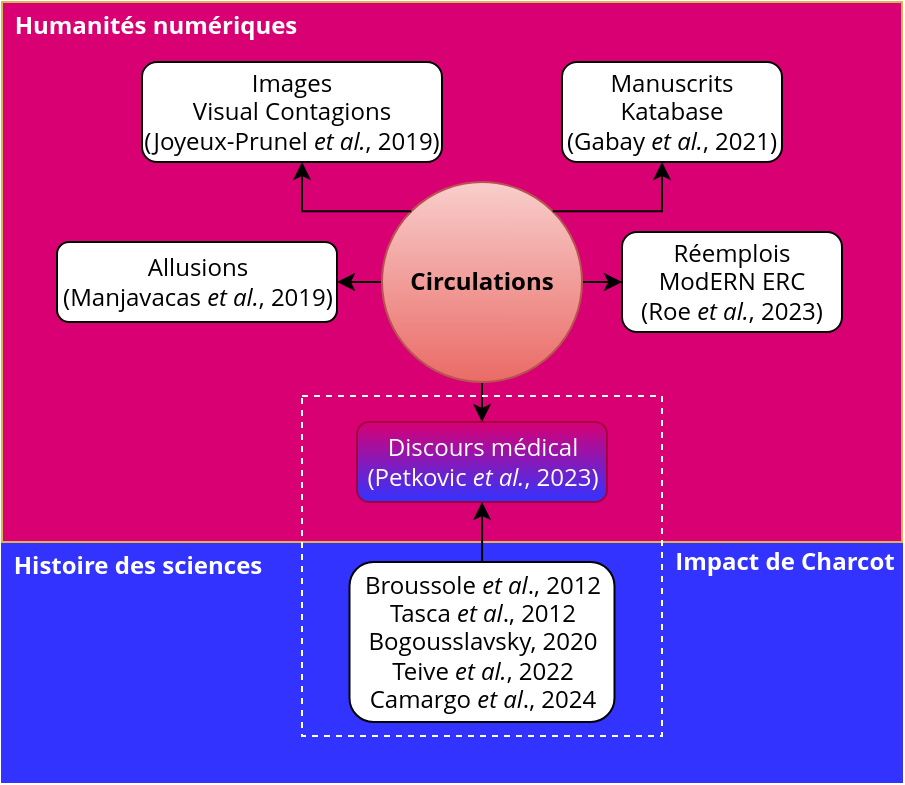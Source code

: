 <mxfile version="24.0.7" type="device">
  <diagram name="Page-1" id="lZD87ZvdyWmfelqKNNoe">
    <mxGraphModel dx="715" dy="412" grid="1" gridSize="10" guides="1" tooltips="1" connect="1" arrows="1" fold="1" page="1" pageScale="1" pageWidth="827" pageHeight="1169" math="0" shadow="0">
      <root>
        <mxCell id="0" />
        <mxCell id="1" parent="0" />
        <mxCell id="5qiXRz38ccx-v7tAVzvs-22" value="" style="rounded=0;whiteSpace=wrap;html=1;fillColor=#3333FF;strokeColor=#3333FF;fontFamily=Open Sans;" vertex="1" parent="1">
          <mxGeometry x="90" y="340" width="450" height="120" as="geometry" />
        </mxCell>
        <mxCell id="5qiXRz38ccx-v7tAVzvs-17" value="" style="rounded=0;whiteSpace=wrap;html=1;fillColor=#D80073;strokeColor=#d6b656;fontFamily=Open Sans;" vertex="1" parent="1">
          <mxGeometry x="90" y="70" width="450" height="270" as="geometry" />
        </mxCell>
        <mxCell id="5qiXRz38ccx-v7tAVzvs-2" value="&lt;div&gt;Manuscrits&lt;/div&gt;&lt;div&gt;Katabase&lt;br&gt;&lt;/div&gt;&lt;div&gt;(Gabay &lt;i&gt;et al.&lt;/i&gt;, 2021)&lt;br&gt;&lt;/div&gt;" style="rounded=1;whiteSpace=wrap;html=1;fontFamily=Open Sans;" vertex="1" parent="1">
          <mxGeometry x="370" y="100" width="110" height="50" as="geometry" />
        </mxCell>
        <mxCell id="5qiXRz38ccx-v7tAVzvs-8" value="" style="edgeStyle=orthogonalEdgeStyle;rounded=0;orthogonalLoop=1;jettySize=auto;html=1;fontFamily=Open Sans;" edge="1" parent="1" source="5qiXRz38ccx-v7tAVzvs-3" target="5qiXRz38ccx-v7tAVzvs-5">
          <mxGeometry relative="1" as="geometry" />
        </mxCell>
        <mxCell id="5qiXRz38ccx-v7tAVzvs-9" value="" style="edgeStyle=orthogonalEdgeStyle;rounded=0;orthogonalLoop=1;jettySize=auto;html=1;fontFamily=Open Sans;" edge="1" parent="1" source="5qiXRz38ccx-v7tAVzvs-3" target="5qiXRz38ccx-v7tAVzvs-6">
          <mxGeometry relative="1" as="geometry" />
        </mxCell>
        <mxCell id="5qiXRz38ccx-v7tAVzvs-14" value="" style="edgeStyle=orthogonalEdgeStyle;rounded=0;orthogonalLoop=1;jettySize=auto;html=1;fontFamily=Open Sans;" edge="1" parent="1" source="5qiXRz38ccx-v7tAVzvs-3" target="5qiXRz38ccx-v7tAVzvs-7">
          <mxGeometry relative="1" as="geometry" />
        </mxCell>
        <mxCell id="5qiXRz38ccx-v7tAVzvs-3" value="Circulations" style="ellipse;whiteSpace=wrap;html=1;aspect=fixed;strokeColor=#b85450;fillColor=#f8cecc;gradientColor=#ea6b66;fontFamily=Open Sans;fontStyle=1" vertex="1" parent="1">
          <mxGeometry x="280" y="160" width="100" height="100" as="geometry" />
        </mxCell>
        <mxCell id="5qiXRz38ccx-v7tAVzvs-4" value="&lt;div&gt;Images&lt;/div&gt;&lt;div&gt;Visual Contagions&lt;/div&gt;&lt;div&gt;(Joyeux-Prunel &lt;i&gt;et al.&lt;/i&gt;, 2019)&lt;br&gt;&lt;/div&gt;" style="rounded=1;whiteSpace=wrap;html=1;fontFamily=Open Sans;" vertex="1" parent="1">
          <mxGeometry x="160" y="100" width="150" height="50" as="geometry" />
        </mxCell>
        <mxCell id="5qiXRz38ccx-v7tAVzvs-5" value="&lt;div&gt;Allusions&lt;/div&gt;&lt;div&gt;(Manjavacas &lt;i&gt;et al.&lt;/i&gt;, 2019)&lt;br&gt;&lt;/div&gt;" style="rounded=1;whiteSpace=wrap;html=1;fontFamily=Open Sans;" vertex="1" parent="1">
          <mxGeometry x="117.5" y="190" width="140" height="40" as="geometry" />
        </mxCell>
        <mxCell id="5qiXRz38ccx-v7tAVzvs-6" value="&lt;div&gt;Réemplois&lt;/div&gt;&lt;div&gt;ModERN ERC&lt;/div&gt;&lt;div&gt;(Roe &lt;i&gt;et al.&lt;/i&gt;, 2023)&lt;br&gt;&lt;/div&gt;" style="rounded=1;whiteSpace=wrap;html=1;fontFamily=Open Sans;" vertex="1" parent="1">
          <mxGeometry x="400" y="185" width="110" height="50" as="geometry" />
        </mxCell>
        <mxCell id="5qiXRz38ccx-v7tAVzvs-7" value="&lt;div&gt;Discours médical&lt;/div&gt;&lt;div&gt;(Petkovic &lt;i&gt;et al.&lt;/i&gt;, 2023)&lt;br&gt;&lt;/div&gt;" style="rounded=1;whiteSpace=wrap;html=1;fillColor=#d80073;fontColor=#ffffff;strokeColor=#A50040;gradientColor=#3333FF;fontFamily=Open Sans;" vertex="1" parent="1">
          <mxGeometry x="267.5" y="280" width="125" height="40" as="geometry" />
        </mxCell>
        <mxCell id="5qiXRz38ccx-v7tAVzvs-11" value="" style="edgeStyle=orthogonalEdgeStyle;rounded=0;orthogonalLoop=1;jettySize=auto;html=1;exitX=0;exitY=0;exitDx=0;exitDy=0;fontFamily=Open Sans;" edge="1" parent="1" source="5qiXRz38ccx-v7tAVzvs-3" target="5qiXRz38ccx-v7tAVzvs-4">
          <mxGeometry relative="1" as="geometry">
            <mxPoint x="380" y="230" as="sourcePoint" />
            <mxPoint x="240" y="160" as="targetPoint" />
            <Array as="points">
              <mxPoint x="240" y="175" />
            </Array>
          </mxGeometry>
        </mxCell>
        <mxCell id="5qiXRz38ccx-v7tAVzvs-15" value="" style="edgeStyle=orthogonalEdgeStyle;rounded=0;orthogonalLoop=1;jettySize=auto;html=1;exitX=1;exitY=0;exitDx=0;exitDy=0;fontFamily=Open Sans;" edge="1" parent="1" source="5qiXRz38ccx-v7tAVzvs-3" target="5qiXRz38ccx-v7tAVzvs-2">
          <mxGeometry relative="1" as="geometry">
            <mxPoint x="370" y="210" as="sourcePoint" />
            <mxPoint x="390" y="210" as="targetPoint" />
            <Array as="points">
              <mxPoint x="420" y="175" />
            </Array>
          </mxGeometry>
        </mxCell>
        <mxCell id="5qiXRz38ccx-v7tAVzvs-18" value="&lt;font color=&quot;#ffffff&quot;&gt;Humanités numériques&lt;/font&gt;" style="text;html=1;align=center;verticalAlign=middle;whiteSpace=wrap;rounded=0;fontFamily=Open Sans;fontStyle=1" vertex="1" parent="1">
          <mxGeometry x="94" y="70" width="146" height="24" as="geometry" />
        </mxCell>
        <mxCell id="5qiXRz38ccx-v7tAVzvs-21" value="" style="edgeStyle=orthogonalEdgeStyle;rounded=0;orthogonalLoop=1;jettySize=auto;html=1;fontFamily=Open Sans;" edge="1" parent="1" source="5qiXRz38ccx-v7tAVzvs-20" target="5qiXRz38ccx-v7tAVzvs-7">
          <mxGeometry relative="1" as="geometry" />
        </mxCell>
        <mxCell id="5qiXRz38ccx-v7tAVzvs-20" value="&lt;div&gt;&lt;div&gt;Broussole &lt;i&gt;et al&lt;/i&gt;., 2012&lt;/div&gt;&lt;/div&gt;&lt;div&gt;Tasca &lt;i&gt;et al&lt;/i&gt;., 2012&lt;br&gt;&lt;/div&gt;&lt;div&gt;Bogousslavsky, 2020&lt;/div&gt;&lt;div&gt;Teive &lt;i&gt;et al.&lt;/i&gt;, 2022&lt;/div&gt;&lt;div&gt;Camargo &lt;i&gt;et al&lt;/i&gt;., 2024&lt;br&gt;&lt;/div&gt;" style="rounded=1;whiteSpace=wrap;html=1;fontFamily=Open Sans;" vertex="1" parent="1">
          <mxGeometry x="263.75" y="350" width="132.5" height="80" as="geometry" />
        </mxCell>
        <mxCell id="5qiXRz38ccx-v7tAVzvs-23" value="Histoire des sciences" style="text;html=1;align=center;verticalAlign=middle;whiteSpace=wrap;rounded=0;fontColor=#FFFFFF;fontFamily=Open Sans;fontStyle=1" vertex="1" parent="1">
          <mxGeometry x="90" y="340" width="136" height="24" as="geometry" />
        </mxCell>
        <mxCell id="5qiXRz38ccx-v7tAVzvs-24" value="" style="rounded=0;whiteSpace=wrap;html=1;dashed=1;fillColor=none;strokeColor=#FFFFFF;fontFamily=Open Sans;fontStyle=1" vertex="1" parent="1">
          <mxGeometry x="240" y="267" width="180" height="170" as="geometry" />
        </mxCell>
        <mxCell id="5qiXRz38ccx-v7tAVzvs-25" value="Impact de Charcot" style="text;html=1;align=center;verticalAlign=middle;whiteSpace=wrap;rounded=0;fontColor=#FFFFFF;fontFamily=Open Sans;fontStyle=1" vertex="1" parent="1">
          <mxGeometry x="423" y="340" width="117" height="20" as="geometry" />
        </mxCell>
      </root>
    </mxGraphModel>
  </diagram>
</mxfile>
